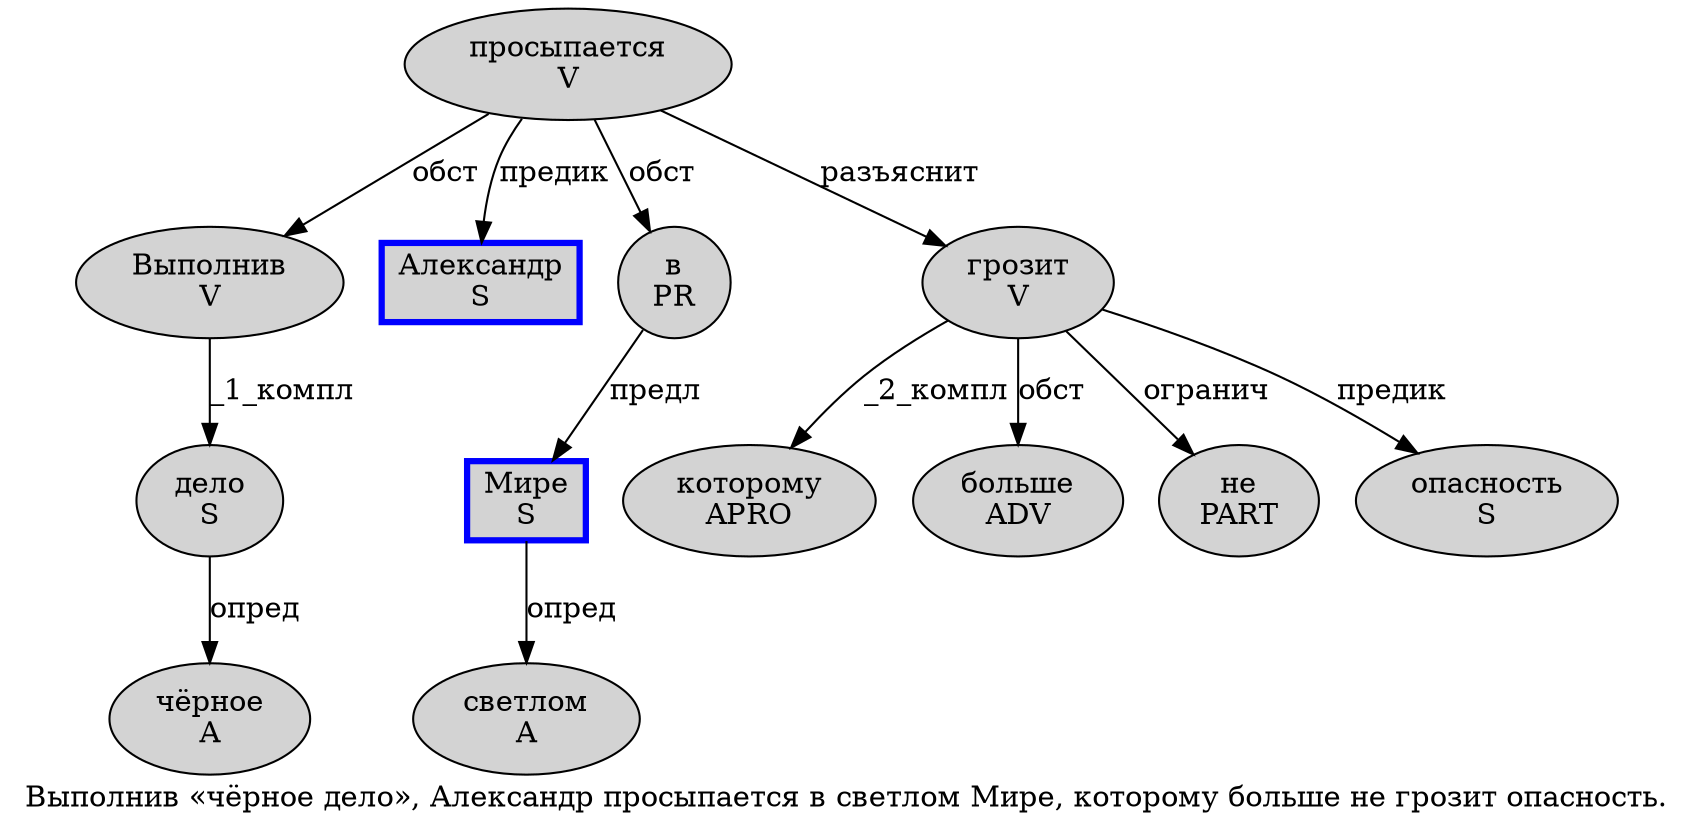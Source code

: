 digraph SENTENCE_1168 {
	graph [label="Выполнив «чёрное дело», Александр просыпается в светлом Мире, которому больше не грозит опасность."]
	node [style=filled]
		0 [label="Выполнив
V" color="" fillcolor=lightgray penwidth=1 shape=ellipse]
		2 [label="чёрное
A" color="" fillcolor=lightgray penwidth=1 shape=ellipse]
		3 [label="дело
S" color="" fillcolor=lightgray penwidth=1 shape=ellipse]
		6 [label="Александр
S" color=blue fillcolor=lightgray penwidth=3 shape=box]
		7 [label="просыпается
V" color="" fillcolor=lightgray penwidth=1 shape=ellipse]
		8 [label="в
PR" color="" fillcolor=lightgray penwidth=1 shape=ellipse]
		9 [label="светлом
A" color="" fillcolor=lightgray penwidth=1 shape=ellipse]
		10 [label="Мире
S" color=blue fillcolor=lightgray penwidth=3 shape=box]
		12 [label="которому
APRO" color="" fillcolor=lightgray penwidth=1 shape=ellipse]
		13 [label="больше
ADV" color="" fillcolor=lightgray penwidth=1 shape=ellipse]
		14 [label="не
PART" color="" fillcolor=lightgray penwidth=1 shape=ellipse]
		15 [label="грозит
V" color="" fillcolor=lightgray penwidth=1 shape=ellipse]
		16 [label="опасность
S" color="" fillcolor=lightgray penwidth=1 shape=ellipse]
			3 -> 2 [label="опред"]
			15 -> 12 [label="_2_компл"]
			15 -> 13 [label="обст"]
			15 -> 14 [label="огранич"]
			15 -> 16 [label="предик"]
			7 -> 0 [label="обст"]
			7 -> 6 [label="предик"]
			7 -> 8 [label="обст"]
			7 -> 15 [label="разъяснит"]
			8 -> 10 [label="предл"]
			0 -> 3 [label="_1_компл"]
			10 -> 9 [label="опред"]
}